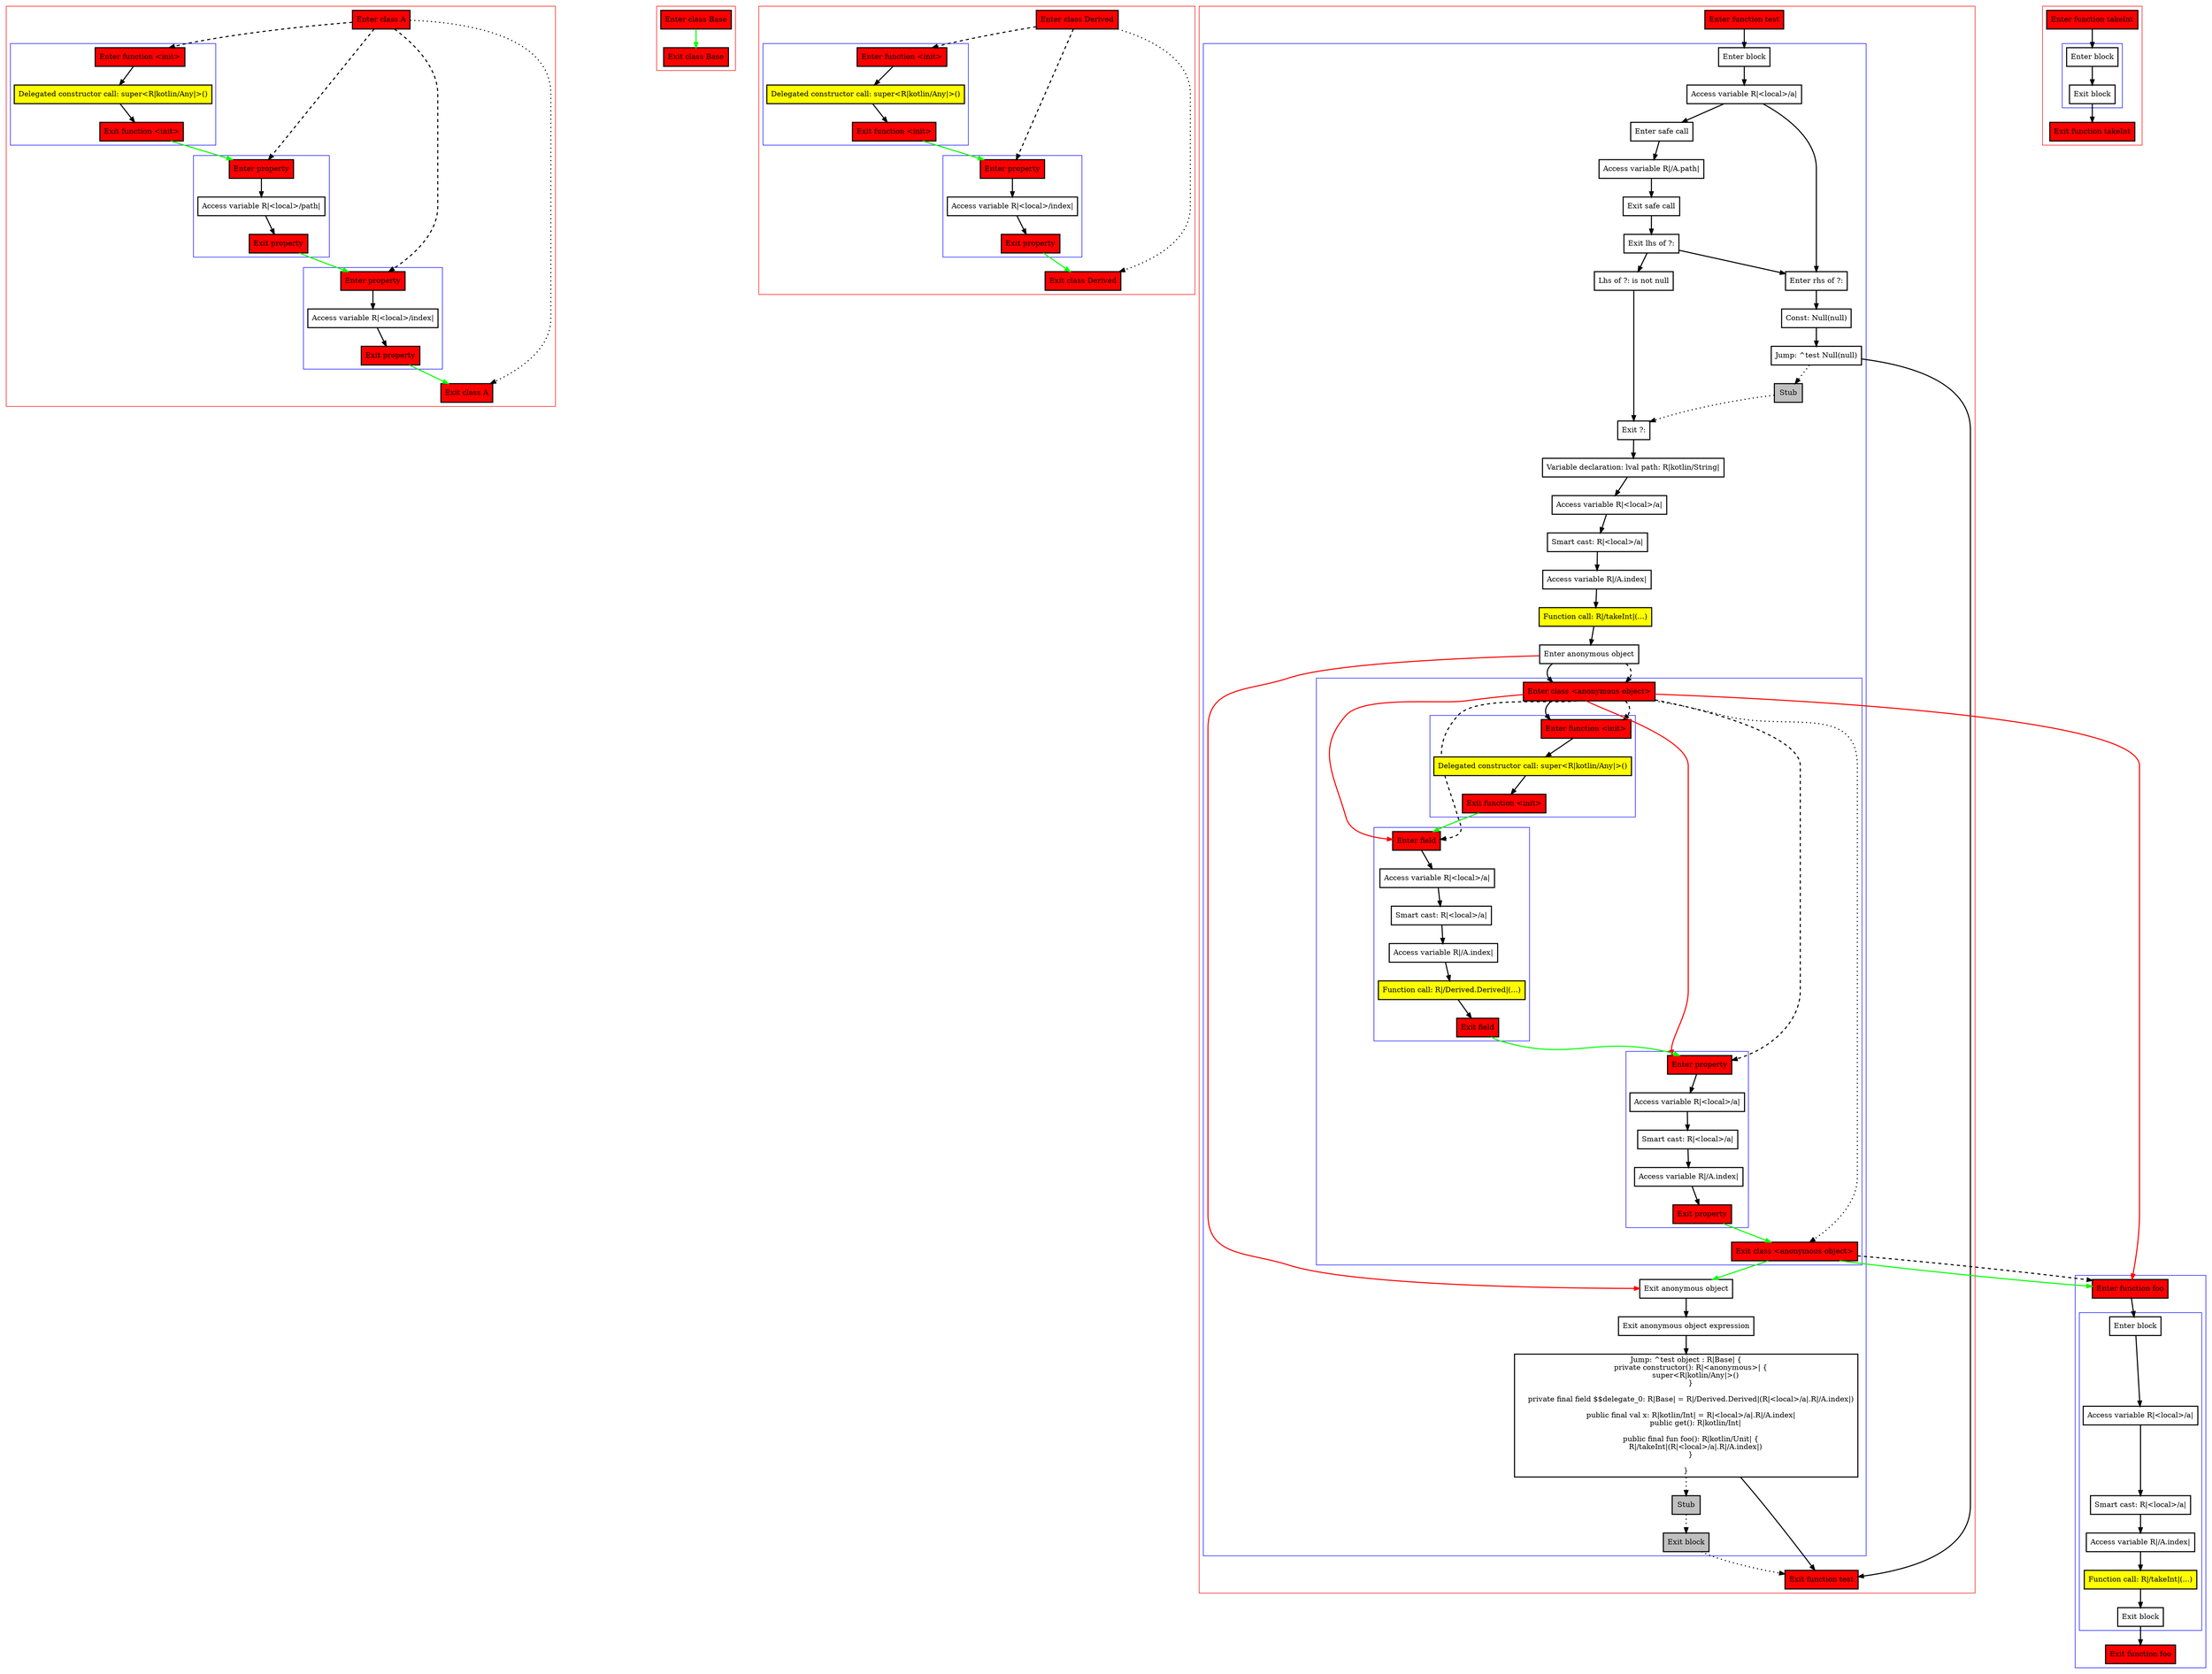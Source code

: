 digraph smartcastInByClause_kt {
    graph [nodesep=3]
    node [shape=box penwidth=2]
    edge [penwidth=2]

    subgraph cluster_0 {
        color=red
        0 [label="Enter class A" style="filled" fillcolor=red];
        subgraph cluster_1 {
            color=blue
            1 [label="Enter function <init>" style="filled" fillcolor=red];
            2 [label="Delegated constructor call: super<R|kotlin/Any|>()" style="filled" fillcolor=yellow];
            3 [label="Exit function <init>" style="filled" fillcolor=red];
        }
        subgraph cluster_2 {
            color=blue
            4 [label="Enter property" style="filled" fillcolor=red];
            5 [label="Access variable R|<local>/path|"];
            6 [label="Exit property" style="filled" fillcolor=red];
        }
        subgraph cluster_3 {
            color=blue
            7 [label="Enter property" style="filled" fillcolor=red];
            8 [label="Access variable R|<local>/index|"];
            9 [label="Exit property" style="filled" fillcolor=red];
        }
        10 [label="Exit class A" style="filled" fillcolor=red];
    }
    0 -> {10} [style=dotted];
    0 -> {1 4 7} [style=dashed];
    1 -> {2};
    2 -> {3};
    3 -> {4} [color=green];
    4 -> {5};
    5 -> {6};
    6 -> {7} [color=green];
    7 -> {8};
    8 -> {9};
    9 -> {10} [color=green];

    subgraph cluster_4 {
        color=red
        11 [label="Enter class Base" style="filled" fillcolor=red];
        12 [label="Exit class Base" style="filled" fillcolor=red];
    }
    11 -> {12} [color=green];

    subgraph cluster_5 {
        color=red
        13 [label="Enter class Derived" style="filled" fillcolor=red];
        subgraph cluster_6 {
            color=blue
            14 [label="Enter function <init>" style="filled" fillcolor=red];
            15 [label="Delegated constructor call: super<R|kotlin/Any|>()" style="filled" fillcolor=yellow];
            16 [label="Exit function <init>" style="filled" fillcolor=red];
        }
        subgraph cluster_7 {
            color=blue
            17 [label="Enter property" style="filled" fillcolor=red];
            18 [label="Access variable R|<local>/index|"];
            19 [label="Exit property" style="filled" fillcolor=red];
        }
        20 [label="Exit class Derived" style="filled" fillcolor=red];
    }
    13 -> {20} [style=dotted];
    13 -> {14 17} [style=dashed];
    14 -> {15};
    15 -> {16};
    16 -> {17} [color=green];
    17 -> {18};
    18 -> {19};
    19 -> {20} [color=green];

    subgraph cluster_8 {
        color=red
        21 [label="Enter function test" style="filled" fillcolor=red];
        subgraph cluster_9 {
            color=blue
            22 [label="Enter block"];
            23 [label="Access variable R|<local>/a|"];
            24 [label="Enter safe call"];
            25 [label="Access variable R|/A.path|"];
            26 [label="Exit safe call"];
            27 [label="Exit lhs of ?:"];
            28 [label="Enter rhs of ?:"];
            29 [label="Const: Null(null)"];
            30 [label="Jump: ^test Null(null)"];
            31 [label="Stub" style="filled" fillcolor=gray];
            32 [label="Lhs of ?: is not null"];
            33 [label="Exit ?:"];
            34 [label="Variable declaration: lval path: R|kotlin/String|"];
            35 [label="Access variable R|<local>/a|"];
            36 [label="Smart cast: R|<local>/a|"];
            37 [label="Access variable R|/A.index|"];
            38 [label="Function call: R|/takeInt|(...)" style="filled" fillcolor=yellow];
            39 [label="Enter anonymous object"];
            subgraph cluster_10 {
                color=blue
                40 [label="Enter class <anonymous object>" style="filled" fillcolor=red];
                subgraph cluster_11 {
                    color=blue
                    41 [label="Enter function <init>" style="filled" fillcolor=red];
                    42 [label="Delegated constructor call: super<R|kotlin/Any|>()" style="filled" fillcolor=yellow];
                    43 [label="Exit function <init>" style="filled" fillcolor=red];
                }
                subgraph cluster_12 {
                    color=blue
                    44 [label="Enter field" style="filled" fillcolor=red];
                    45 [label="Access variable R|<local>/a|"];
                    46 [label="Smart cast: R|<local>/a|"];
                    47 [label="Access variable R|/A.index|"];
                    48 [label="Function call: R|/Derived.Derived|(...)" style="filled" fillcolor=yellow];
                    49 [label="Exit field" style="filled" fillcolor=red];
                }
                subgraph cluster_13 {
                    color=blue
                    50 [label="Enter property" style="filled" fillcolor=red];
                    51 [label="Access variable R|<local>/a|"];
                    52 [label="Smart cast: R|<local>/a|"];
                    53 [label="Access variable R|/A.index|"];
                    54 [label="Exit property" style="filled" fillcolor=red];
                }
                55 [label="Exit class <anonymous object>" style="filled" fillcolor=red];
            }
            56 [label="Exit anonymous object"];
            57 [label="Exit anonymous object expression"];
            58 [label="Jump: ^test object : R|Base| {
    private constructor(): R|<anonymous>| {
        super<R|kotlin/Any|>()
    }

    private final field $$delegate_0: R|Base| = R|/Derived.Derived|(R|<local>/a|.R|/A.index|)

    public final val x: R|kotlin/Int| = R|<local>/a|.R|/A.index|
        public get(): R|kotlin/Int|

    public final fun foo(): R|kotlin/Unit| {
        R|/takeInt|(R|<local>/a|.R|/A.index|)
    }

}
"];
            59 [label="Stub" style="filled" fillcolor=gray];
            60 [label="Exit block" style="filled" fillcolor=gray];
        }
        61 [label="Exit function test" style="filled" fillcolor=red];
    }
    subgraph cluster_14 {
        color=blue
        62 [label="Enter function foo" style="filled" fillcolor=red];
        subgraph cluster_15 {
            color=blue
            63 [label="Enter block"];
            64 [label="Access variable R|<local>/a|"];
            65 [label="Smart cast: R|<local>/a|"];
            66 [label="Access variable R|/A.index|"];
            67 [label="Function call: R|/takeInt|(...)" style="filled" fillcolor=yellow];
            68 [label="Exit block"];
        }
        69 [label="Exit function foo" style="filled" fillcolor=red];
    }
    21 -> {22};
    22 -> {23};
    23 -> {24 28};
    24 -> {25};
    25 -> {26};
    26 -> {27};
    27 -> {28 32};
    28 -> {29};
    29 -> {30};
    30 -> {61};
    30 -> {31} [style=dotted];
    31 -> {33} [style=dotted];
    32 -> {33};
    33 -> {34};
    34 -> {35};
    35 -> {36};
    36 -> {37};
    37 -> {38};
    38 -> {39};
    39 -> {40};
    39 -> {56} [color=red];
    39 -> {40} [style=dashed];
    40 -> {41};
    40 -> {44 50 62} [color=red];
    40 -> {55} [style=dotted];
    40 -> {41 44 50} [style=dashed];
    41 -> {42};
    42 -> {43};
    43 -> {44} [color=green];
    44 -> {45};
    45 -> {46};
    46 -> {47};
    47 -> {48};
    48 -> {49};
    49 -> {50} [color=green];
    50 -> {51};
    51 -> {52};
    52 -> {53};
    53 -> {54};
    54 -> {55} [color=green];
    55 -> {56 62} [color=green];
    55 -> {62} [style=dashed];
    56 -> {57};
    57 -> {58};
    58 -> {61};
    58 -> {59} [style=dotted];
    59 -> {60} [style=dotted];
    60 -> {61} [style=dotted];
    62 -> {63};
    63 -> {64};
    64 -> {65};
    65 -> {66};
    66 -> {67};
    67 -> {68};
    68 -> {69};

    subgraph cluster_16 {
        color=red
        70 [label="Enter function takeInt" style="filled" fillcolor=red];
        subgraph cluster_17 {
            color=blue
            71 [label="Enter block"];
            72 [label="Exit block"];
        }
        73 [label="Exit function takeInt" style="filled" fillcolor=red];
    }
    70 -> {71};
    71 -> {72};
    72 -> {73};

}
